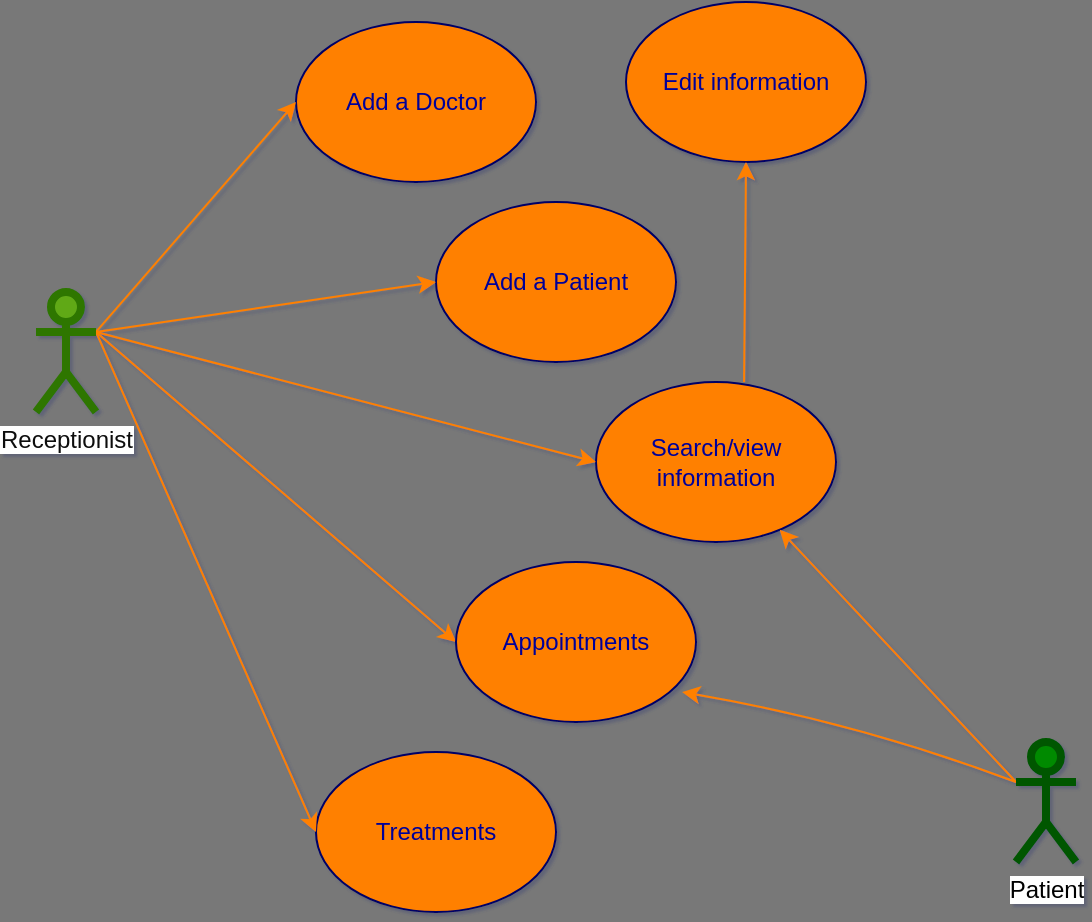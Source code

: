 <mxfile version="22.1.18" type="device">
  <diagram id="1cee9afd-dcdd-cf27-cb82-50d77dad4855" name="Page-1">
    <mxGraphModel dx="880" dy="770" grid="0" gridSize="10" guides="1" tooltips="1" connect="1" arrows="1" fold="1" page="1" pageScale="1" pageWidth="1200" pageHeight="1600" background="#787878" math="0" shadow="1">
      <root>
        <mxCell id="0" />
        <mxCell id="1" parent="0" />
        <mxCell id="c1cb8d76720eaeb-1" value="Add a Doctor" style="ellipse;whiteSpace=wrap;html=1;fillColor=#FF8000;strokeColor=#000066;fontColor=#000099;" parent="1" vertex="1">
          <mxGeometry x="260" y="60" width="120" height="80" as="geometry" />
        </mxCell>
        <mxCell id="c1cb8d76720eaeb-2" value="Add a Patient" style="ellipse;whiteSpace=wrap;html=1;fillColor=#FF8000;strokeColor=#000066;fontColor=#000099;" parent="1" vertex="1">
          <mxGeometry x="330" y="150" width="120" height="80" as="geometry" />
        </mxCell>
        <mxCell id="c1cb8d76720eaeb-3" value="Search/view information" style="ellipse;whiteSpace=wrap;html=1;fillColor=#FF8000;strokeColor=#000066;fontColor=#000099;" parent="1" vertex="1">
          <mxGeometry x="410" y="240" width="120" height="80" as="geometry" />
        </mxCell>
        <mxCell id="c1cb8d76720eaeb-4" value="Edit information" style="ellipse;whiteSpace=wrap;html=1;fillColor=#FF8000;strokeColor=#000066;fontColor=#000099;" parent="1" vertex="1">
          <mxGeometry x="425" y="50" width="120" height="80" as="geometry" />
        </mxCell>
        <mxCell id="c1cb8d76720eaeb-6" value="Treatments" style="ellipse;whiteSpace=wrap;html=1;fillColor=#FF8000;strokeColor=#000066;fontColor=#000099;" parent="1" vertex="1">
          <mxGeometry x="270" y="425" width="120" height="80" as="geometry" />
        </mxCell>
        <mxCell id="c1cb8d76720eaeb-10" style="html=1;exitX=1;exitY=0.333;exitPerimeter=0;entryX=0;entryY=0.5;jettySize=auto;orthogonalLoop=1;fillColor=#f8cecc;strokeColor=#FF8000;curved=1;fontColor=#000099;" parent="1" source="c1cb8d76720eaeb-15" target="c1cb8d76720eaeb-1" edge="1">
          <mxGeometry relative="1" as="geometry" />
        </mxCell>
        <mxCell id="c1cb8d76720eaeb-11" style="html=1;exitX=1;exitY=0.333;exitPerimeter=0;entryX=0;entryY=0.5;jettySize=auto;orthogonalLoop=1;curved=1;fontColor=#000099;strokeColor=#FF8000;" parent="1" source="c1cb8d76720eaeb-15" target="c1cb8d76720eaeb-2" edge="1">
          <mxGeometry relative="1" as="geometry" />
        </mxCell>
        <mxCell id="c1cb8d76720eaeb-12" style="rounded=0;html=1;exitX=1;exitY=0.333;exitPerimeter=0;entryX=0;entryY=0.5;jettySize=auto;orthogonalLoop=1;fontColor=#000099;strokeColor=#FF8000;" parent="1" source="c1cb8d76720eaeb-15" target="c1cb8d76720eaeb-26" edge="1">
          <mxGeometry relative="1" as="geometry" />
        </mxCell>
        <mxCell id="c1cb8d76720eaeb-13" style="edgeStyle=none;curved=1;html=1;exitX=1;exitY=0.333;exitPerimeter=0;entryX=0;entryY=0.5;jettySize=auto;orthogonalLoop=1;strokeColor=#FF8000;fontColor=#000099;" parent="1" source="c1cb8d76720eaeb-15" target="c1cb8d76720eaeb-3" edge="1">
          <mxGeometry relative="1" as="geometry" />
        </mxCell>
        <mxCell id="c1cb8d76720eaeb-14" style="edgeStyle=none;curved=1;html=1;exitX=1;exitY=0.333;exitPerimeter=0;jettySize=auto;orthogonalLoop=1;strokeColor=#FF8000;entryX=0;entryY=0.5;fontColor=#000099;" parent="1" source="c1cb8d76720eaeb-15" target="c1cb8d76720eaeb-6" edge="1">
          <mxGeometry relative="1" as="geometry" />
        </mxCell>
        <mxCell id="c1cb8d76720eaeb-15" value="&lt;font color=&quot;#0f0f0f&quot;&gt;Receptionist&lt;/font&gt;" style="shape=umlActor;verticalLabelPosition=bottom;labelBackgroundColor=#ffffff;verticalAlign=top;html=1;strokeWidth=4;fillColor=#60a917;strokeColor=#2D7600;fontColor=#ffffff;" parent="1" vertex="1">
          <mxGeometry x="130" y="195" width="30" height="60" as="geometry" />
        </mxCell>
        <mxCell id="c1cb8d76720eaeb-16" style="rounded=0;html=1;exitX=0;exitY=0.333;exitPerimeter=0;jettySize=auto;orthogonalLoop=1;fontColor=#000099;strokeColor=#FF8000;" parent="1" source="c1cb8d76720eaeb-20" target="c1cb8d76720eaeb-3" edge="1">
          <mxGeometry relative="1" as="geometry">
            <mxPoint x="680" y="250" as="targetPoint" />
          </mxGeometry>
        </mxCell>
        <mxCell id="c1cb8d76720eaeb-17" style="edgeStyle=none;curved=1;html=1;entryX=0.942;entryY=0.813;jettySize=auto;orthogonalLoop=1;strokeColor=#FF8000;fontColor=#000099;exitX=0;exitY=0.333;exitDx=0;exitDy=0;exitPerimeter=0;entryDx=0;entryDy=0;entryPerimeter=0;" parent="1" source="c1cb8d76720eaeb-20" target="c1cb8d76720eaeb-26" edge="1">
          <mxGeometry relative="1" as="geometry">
            <mxPoint x="580" y="380" as="sourcePoint" />
            <Array as="points">
              <mxPoint x="540" y="410" />
            </Array>
          </mxGeometry>
        </mxCell>
        <mxCell id="c1cb8d76720eaeb-20" value="&lt;font color=&quot;#000000&quot;&gt;Patient&lt;/font&gt;" style="shape=umlActor;verticalLabelPosition=bottom;labelBackgroundColor=#ffffff;verticalAlign=top;html=1;strokeWidth=4;fillColor=#008a00;strokeColor=#005700;fontColor=#ffffff;" parent="1" vertex="1">
          <mxGeometry x="620" y="420" width="30" height="60" as="geometry" />
        </mxCell>
        <mxCell id="c1cb8d76720eaeb-26" value="Appointments" style="ellipse;whiteSpace=wrap;html=1;fillColor=#FF8000;strokeColor=#000066;fontColor=#000099;" parent="1" vertex="1">
          <mxGeometry x="340" y="330" width="120" height="80" as="geometry" />
        </mxCell>
        <mxCell id="aFz3n7FmyWs_mHHRLx98-4" style="edgeStyle=none;curved=1;html=1;exitX=0.617;exitY=0;exitPerimeter=0;entryX=0.5;entryY=1;jettySize=auto;orthogonalLoop=1;strokeColor=#FF8000;fontColor=#000099;exitDx=0;exitDy=0;entryDx=0;entryDy=0;" edge="1" parent="1" source="c1cb8d76720eaeb-3" target="c1cb8d76720eaeb-4">
          <mxGeometry relative="1" as="geometry">
            <mxPoint x="460" y="160" as="sourcePoint" />
            <mxPoint x="710" y="225" as="targetPoint" />
          </mxGeometry>
        </mxCell>
      </root>
    </mxGraphModel>
  </diagram>
</mxfile>
